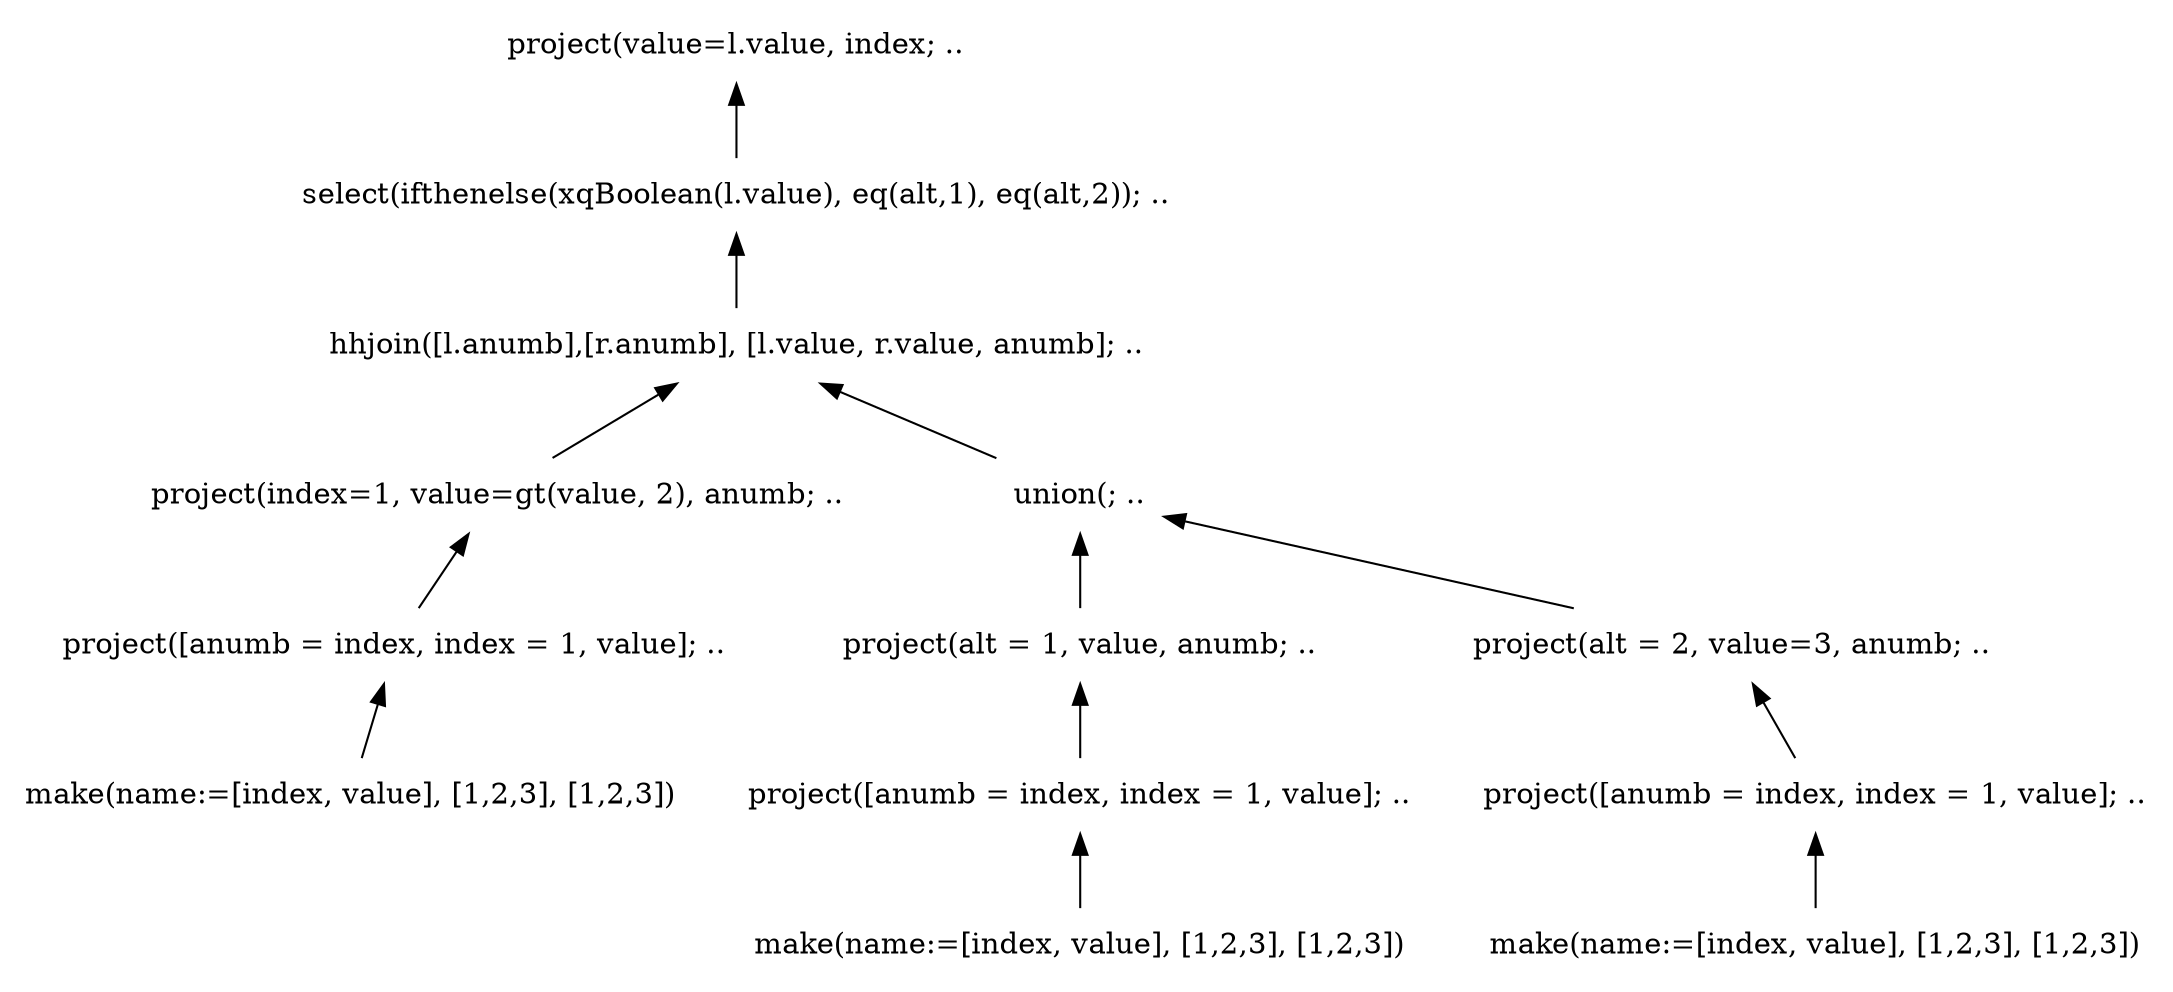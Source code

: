 digraph AST {
edge [color=black, dir=both, weight=1, fontcolor=black, fontname=Helvetica, arrowhead=none,arrowtail=normal]
node [shape=plaintext]

project1231->make1231
project1232->make1232
project1233->make1233
make1231 [label="make(name:=[index, value], [1,2,3], [1,2,3])"]
make1232 [label="make(name:=[index, value], [1,2,3], [1,2,3])"]
make1233 [label="make(name:=[index, value], [1,2,3], [1,2,3])"]
project1231 [label="project([anumb = index, index = 1, value]; .."]
project1232 [label="project([anumb = index, index = 1, value]; .."]
project1233 [label="project([anumb = index, index = 1, value]; .."]

project1 [label="project(value=l.value, index; .."]
project2 [label="project(alt = 1, value, anumb; .."]
project3 [label="project(alt = 2, value=3, anumb; .."]
project4 [label=" project(index=1, value=gt(value, 2), anumb; .."]

select1 [label="select(ifthenelse(xqBoolean(l.value), eq(alt,1), eq(alt,2)); .."]

hhjoin1 [label="hhjoin([l.anumb],[r.anumb], [l.value, r.value, anumb]; .."]

union1 [label="union(; .."]

project1->select1
  select1->hhjoin1
    hhjoin1->union1
      union1->project2
        project2->project1231
      union1->project3
        project3->project1232
    hhjoin1->project4
      project4->project1233
}